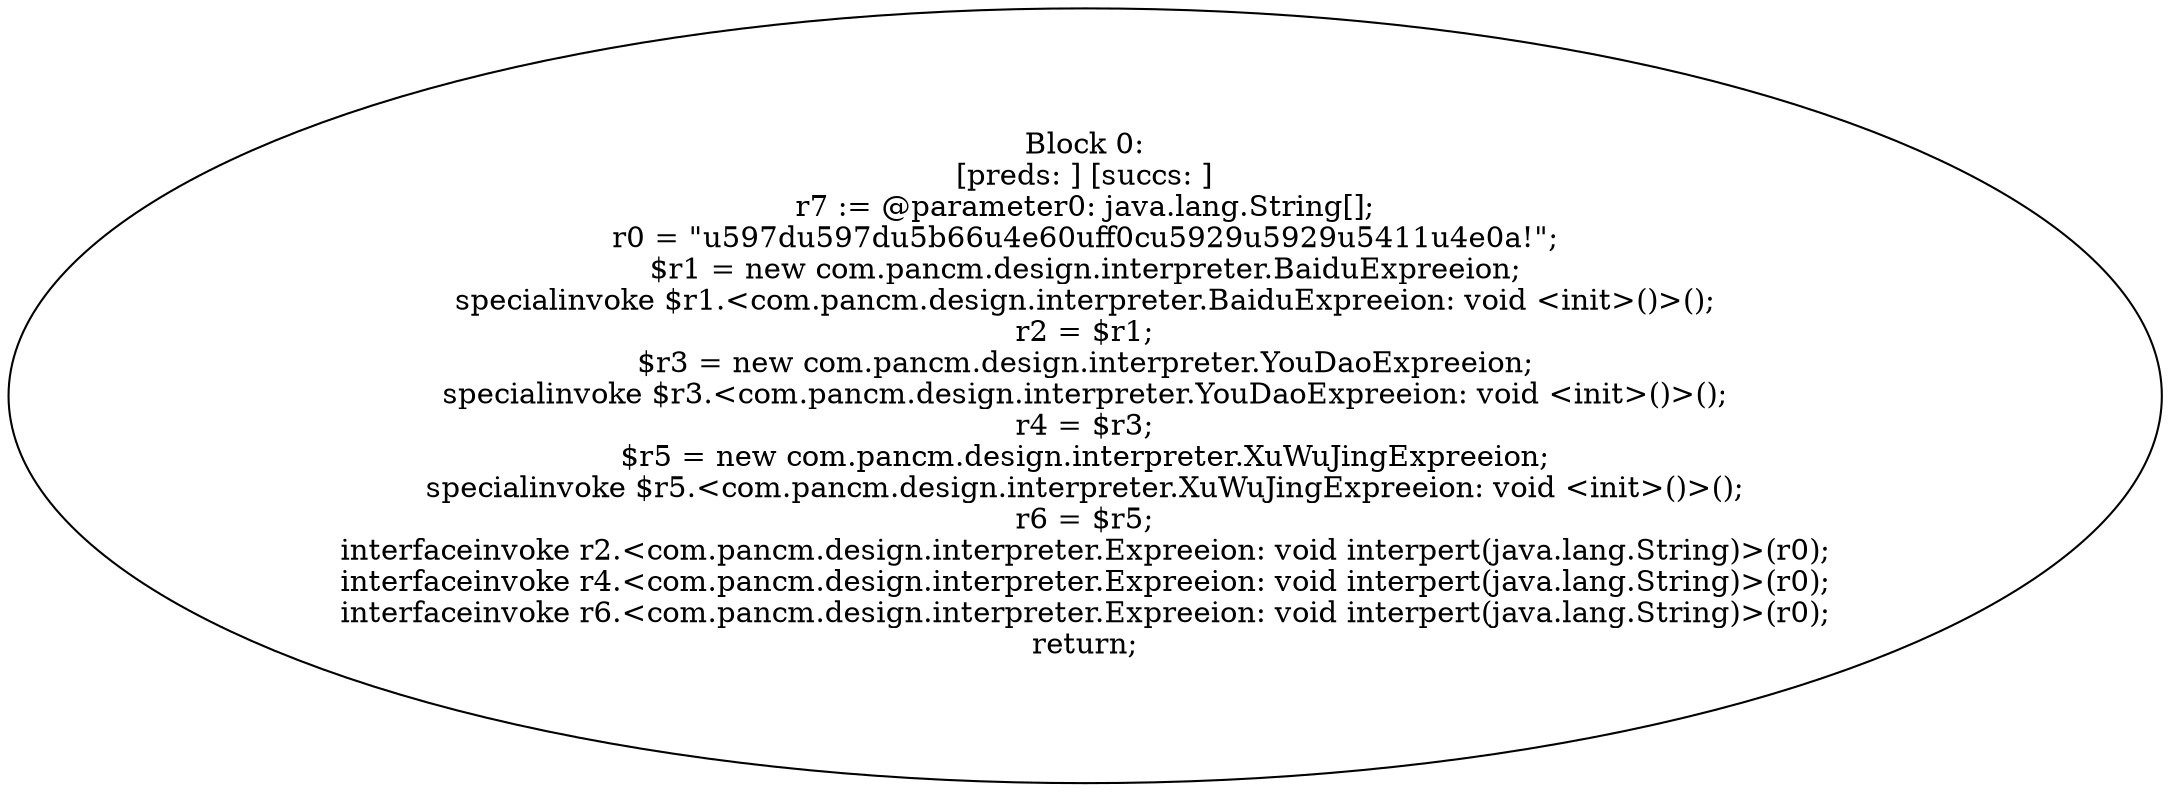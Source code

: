 digraph "unitGraph" {
    "Block 0:
[preds: ] [succs: ]
r7 := @parameter0: java.lang.String[];
r0 = \"\u597d\u597d\u5b66\u4e60\uff0c\u5929\u5929\u5411\u4e0a!\";
$r1 = new com.pancm.design.interpreter.BaiduExpreeion;
specialinvoke $r1.<com.pancm.design.interpreter.BaiduExpreeion: void <init>()>();
r2 = $r1;
$r3 = new com.pancm.design.interpreter.YouDaoExpreeion;
specialinvoke $r3.<com.pancm.design.interpreter.YouDaoExpreeion: void <init>()>();
r4 = $r3;
$r5 = new com.pancm.design.interpreter.XuWuJingExpreeion;
specialinvoke $r5.<com.pancm.design.interpreter.XuWuJingExpreeion: void <init>()>();
r6 = $r5;
interfaceinvoke r2.<com.pancm.design.interpreter.Expreeion: void interpert(java.lang.String)>(r0);
interfaceinvoke r4.<com.pancm.design.interpreter.Expreeion: void interpert(java.lang.String)>(r0);
interfaceinvoke r6.<com.pancm.design.interpreter.Expreeion: void interpert(java.lang.String)>(r0);
return;
"
}
